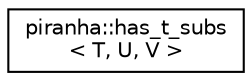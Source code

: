 digraph "Graphical Class Hierarchy"
{
  edge [fontname="Helvetica",fontsize="10",labelfontname="Helvetica",labelfontsize="10"];
  node [fontname="Helvetica",fontsize="10",shape=record];
  rankdir="LR";
  Node0 [label="piranha::has_t_subs\l\< T, U, V \>",height=0.2,width=0.4,color="black", fillcolor="white", style="filled",URL="$classpiranha_1_1has__t__subs.html",tooltip="Type trait to detect the presence of the piranha::math::t_subs function. "];
}
